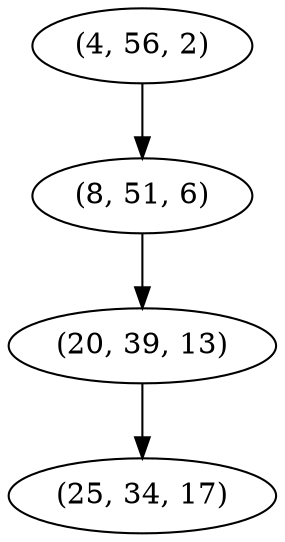 digraph tree {
    "(4, 56, 2)";
    "(8, 51, 6)";
    "(20, 39, 13)";
    "(25, 34, 17)";
    "(4, 56, 2)" -> "(8, 51, 6)";
    "(8, 51, 6)" -> "(20, 39, 13)";
    "(20, 39, 13)" -> "(25, 34, 17)";
}
